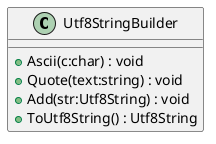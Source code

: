 @startuml
class Utf8StringBuilder {
    + Ascii(c:char) : void
    + Quote(text:string) : void
    + Add(str:Utf8String) : void
    + ToUtf8String() : Utf8String
}
@enduml
